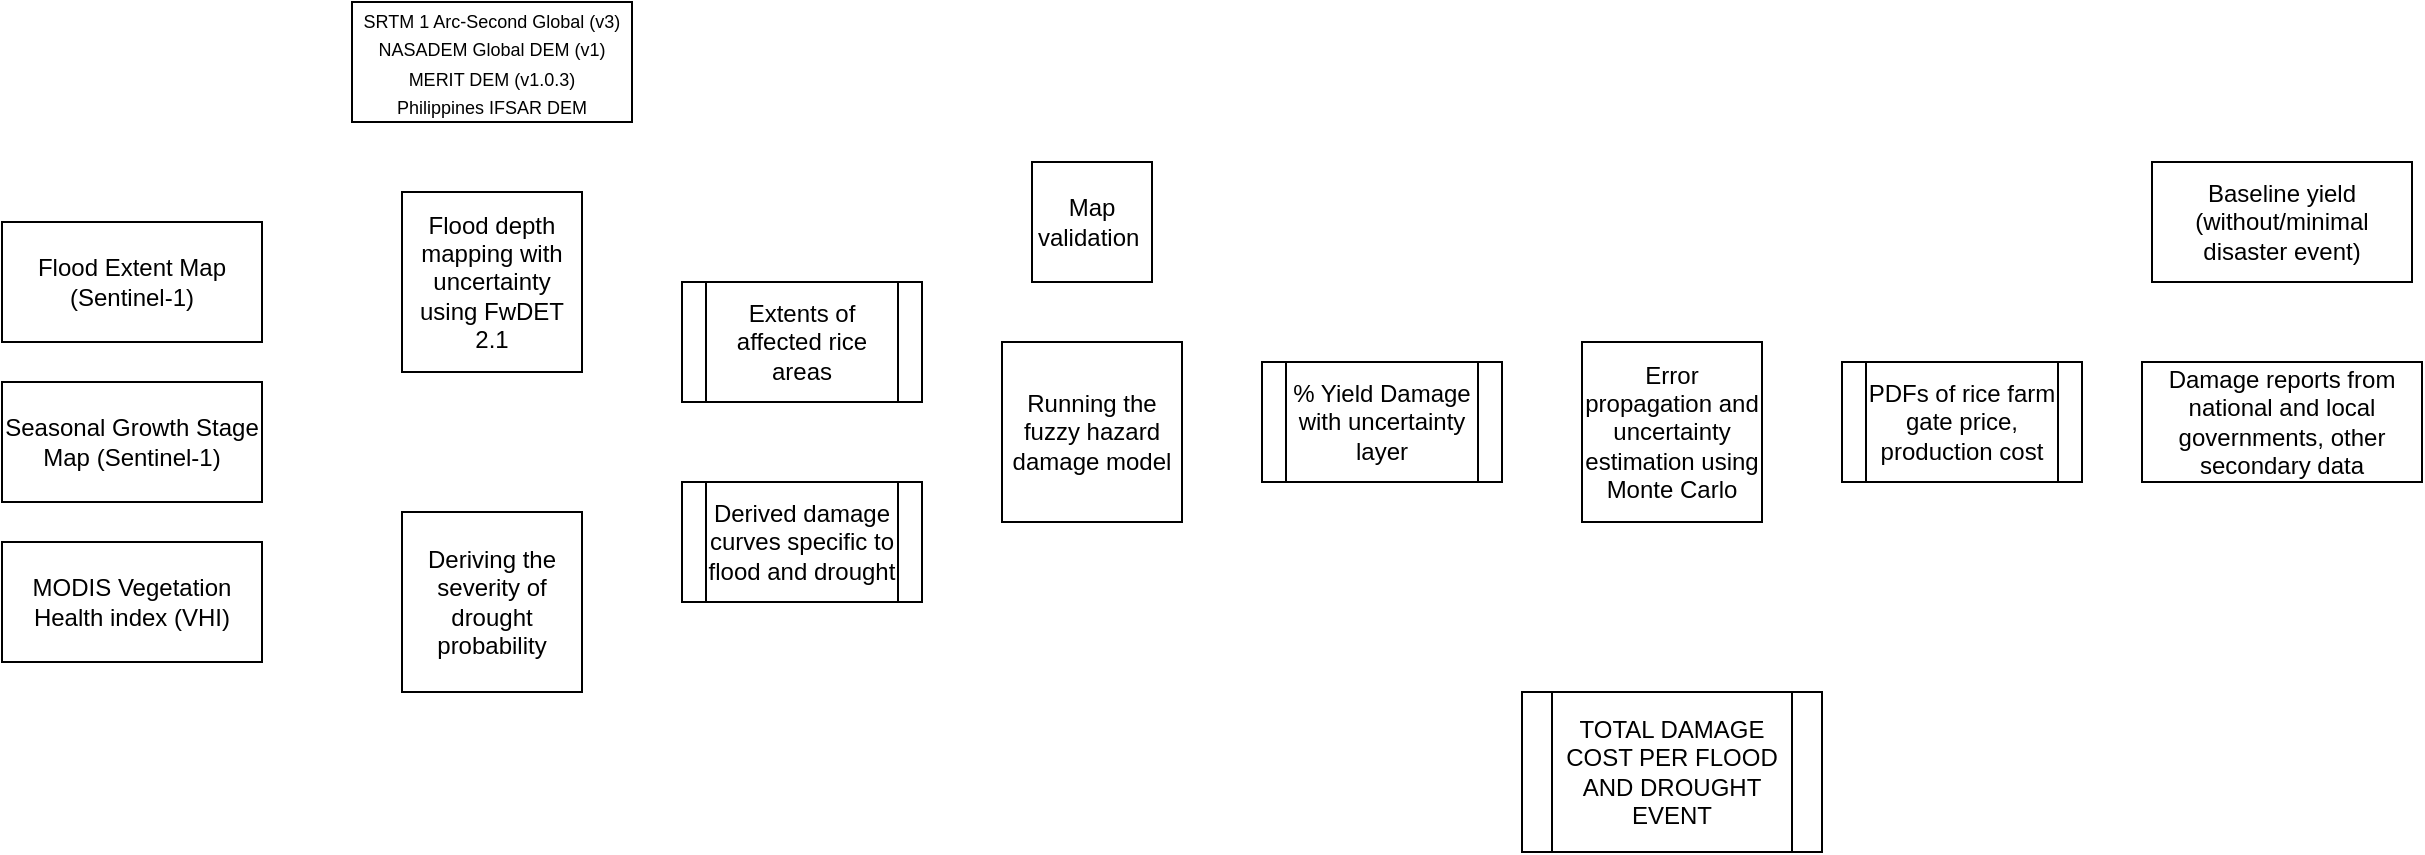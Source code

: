 <mxfile version="27.1.5">
  <diagram name="Page-1" id="1KVz1v-lmnu2UD438DBs">
    <mxGraphModel dx="1556" dy="1012" grid="1" gridSize="10" guides="1" tooltips="1" connect="1" arrows="1" fold="1" page="1" pageScale="1" pageWidth="850" pageHeight="1100" math="0" shadow="0">
      <root>
        <mxCell id="0" />
        <mxCell id="1" parent="0" />
        <mxCell id="CKC33R4wWAwpJ6xkKlqQ-2" value="Seasonal Growth Stage Map (Sentinel-1)" style="rounded=0;whiteSpace=wrap;html=1;" vertex="1" parent="1">
          <mxGeometry x="300" y="270" width="130" height="60" as="geometry" />
        </mxCell>
        <mxCell id="CKC33R4wWAwpJ6xkKlqQ-3" value="Flood Extent Map (Sentinel-1)" style="rounded=0;whiteSpace=wrap;html=1;" vertex="1" parent="1">
          <mxGeometry x="300" y="190" width="130" height="60" as="geometry" />
        </mxCell>
        <mxCell id="CKC33R4wWAwpJ6xkKlqQ-4" value="MODIS Vegetation Health index (VHI)" style="rounded=0;whiteSpace=wrap;html=1;" vertex="1" parent="1">
          <mxGeometry x="300" y="350" width="130" height="60" as="geometry" />
        </mxCell>
        <mxCell id="CKC33R4wWAwpJ6xkKlqQ-6" value="&lt;div&gt;&lt;font style=&quot;font-size: 9px;&quot;&gt;SRTM 1 Arc-Second Global (v3)&lt;/font&gt;&lt;/div&gt;&lt;div&gt;&lt;font style=&quot;font-size: 9px;&quot;&gt;NASADEM Global DEM (v1)&lt;/font&gt;&lt;/div&gt;&lt;div&gt;&lt;font style=&quot;font-size: 9px;&quot;&gt;MERIT DEM (v1.0.3)&lt;/font&gt;&lt;/div&gt;&lt;div&gt;&lt;font style=&quot;font-size: 9px;&quot;&gt;Philippines IFSAR DEM&lt;/font&gt;&lt;/div&gt;" style="rounded=0;whiteSpace=wrap;html=1;" vertex="1" parent="1">
          <mxGeometry x="475" y="80" width="140" height="60" as="geometry" />
        </mxCell>
        <mxCell id="CKC33R4wWAwpJ6xkKlqQ-10" value="Error propagation and uncertainty estimation using Monte Carlo" style="whiteSpace=wrap;html=1;aspect=fixed;" vertex="1" parent="1">
          <mxGeometry x="1090" y="250" width="90" height="90" as="geometry" />
        </mxCell>
        <mxCell id="CKC33R4wWAwpJ6xkKlqQ-12" value="Flood depth mapping with uncertainty using FwDET 2.1" style="whiteSpace=wrap;html=1;aspect=fixed;" vertex="1" parent="1">
          <mxGeometry x="500" y="175" width="90" height="90" as="geometry" />
        </mxCell>
        <mxCell id="CKC33R4wWAwpJ6xkKlqQ-14" value="Derived damage curves specific to flood and drought" style="shape=process;whiteSpace=wrap;html=1;backgroundOutline=1;" vertex="1" parent="1">
          <mxGeometry x="640" y="320" width="120" height="60" as="geometry" />
        </mxCell>
        <mxCell id="CKC33R4wWAwpJ6xkKlqQ-17" value="Deriving the severity of drought probability" style="whiteSpace=wrap;html=1;aspect=fixed;" vertex="1" parent="1">
          <mxGeometry x="500" y="335" width="90" height="90" as="geometry" />
        </mxCell>
        <mxCell id="CKC33R4wWAwpJ6xkKlqQ-18" value="Extents of affected rice areas" style="shape=process;whiteSpace=wrap;html=1;backgroundOutline=1;" vertex="1" parent="1">
          <mxGeometry x="640" y="220" width="120" height="60" as="geometry" />
        </mxCell>
        <mxCell id="CKC33R4wWAwpJ6xkKlqQ-19" value="% Yield Damage with uncertainty layer" style="shape=process;whiteSpace=wrap;html=1;backgroundOutline=1;" vertex="1" parent="1">
          <mxGeometry x="930" y="260" width="120" height="60" as="geometry" />
        </mxCell>
        <mxCell id="CKC33R4wWAwpJ6xkKlqQ-20" value="Running the fuzzy hazard damage model" style="whiteSpace=wrap;html=1;aspect=fixed;" vertex="1" parent="1">
          <mxGeometry x="800" y="250" width="90" height="90" as="geometry" />
        </mxCell>
        <mxCell id="CKC33R4wWAwpJ6xkKlqQ-21" value="Map validation&amp;nbsp;" style="whiteSpace=wrap;html=1;aspect=fixed;" vertex="1" parent="1">
          <mxGeometry x="815" y="160" width="60" height="60" as="geometry" />
        </mxCell>
        <mxCell id="CKC33R4wWAwpJ6xkKlqQ-22" value="&lt;font&gt;Damage reports from national and local governments, other secondary data&lt;/font&gt;" style="rounded=0;whiteSpace=wrap;html=1;" vertex="1" parent="1">
          <mxGeometry x="1370" y="260" width="140" height="60" as="geometry" />
        </mxCell>
        <mxCell id="CKC33R4wWAwpJ6xkKlqQ-23" value="PDFs of rice farm gate price, production cost" style="shape=process;whiteSpace=wrap;html=1;backgroundOutline=1;" vertex="1" parent="1">
          <mxGeometry x="1220" y="260" width="120" height="60" as="geometry" />
        </mxCell>
        <mxCell id="CKC33R4wWAwpJ6xkKlqQ-24" value="TOTAL DAMAGE COST PER FLOOD AND DROUGHT EVENT" style="shape=process;whiteSpace=wrap;html=1;backgroundOutline=1;" vertex="1" parent="1">
          <mxGeometry x="1060" y="425" width="150" height="80" as="geometry" />
        </mxCell>
        <mxCell id="CKC33R4wWAwpJ6xkKlqQ-25" value="Baseline yield (without/minimal disaster event)" style="rounded=0;whiteSpace=wrap;html=1;" vertex="1" parent="1">
          <mxGeometry x="1375" y="160" width="130" height="60" as="geometry" />
        </mxCell>
      </root>
    </mxGraphModel>
  </diagram>
</mxfile>
